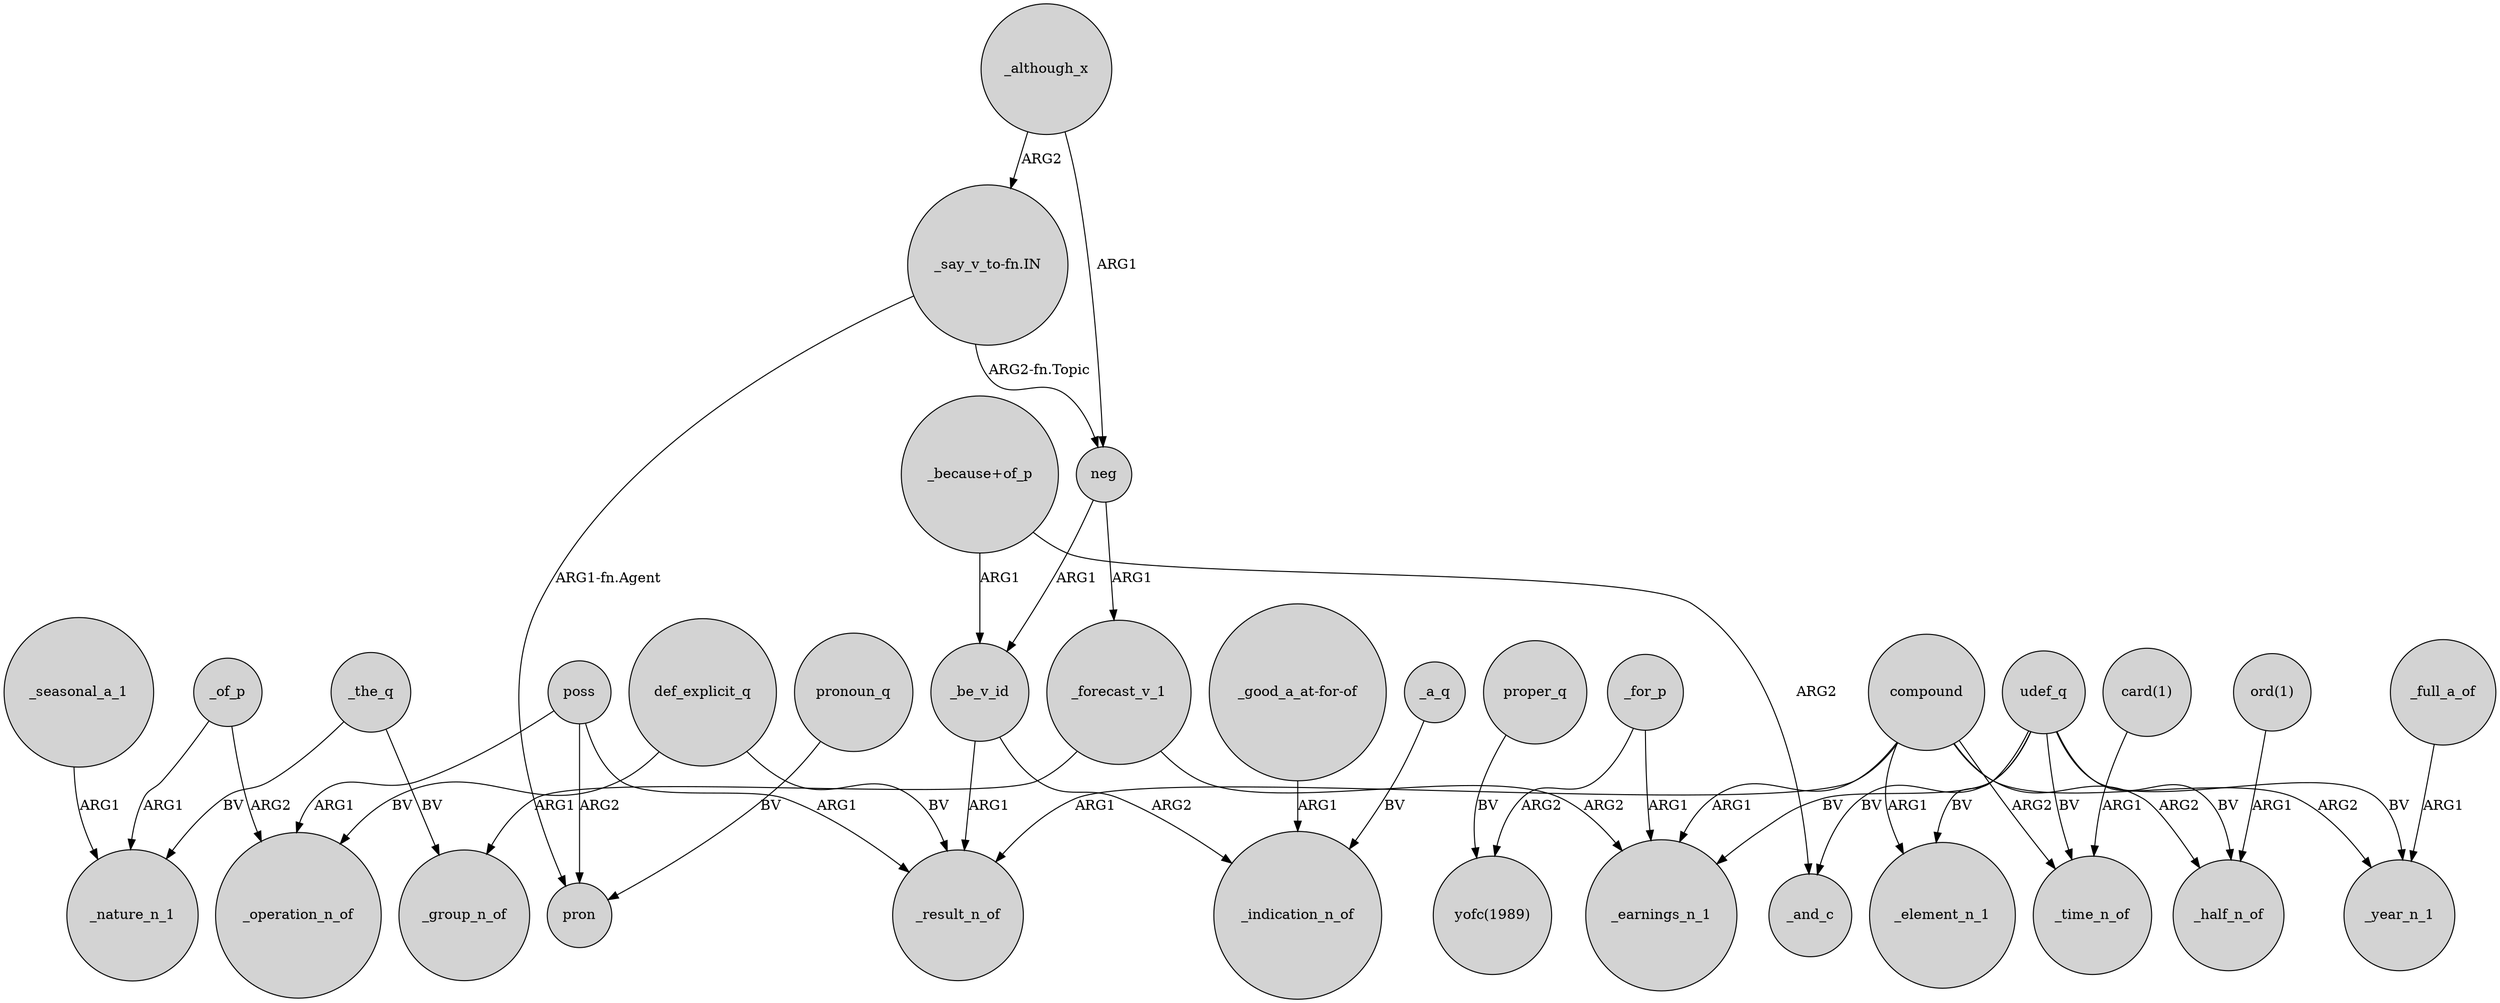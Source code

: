 digraph {
	node [shape=circle style=filled]
	def_explicit_q -> _result_n_of [label=BV]
	compound -> _element_n_1 [label=ARG1]
	poss -> pron [label=ARG2]
	poss -> _operation_n_of [label=ARG1]
	udef_q -> _earnings_n_1 [label=BV]
	_of_p -> _nature_n_1 [label=ARG1]
	compound -> _earnings_n_1 [label=ARG1]
	"_because+of_p" -> _and_c [label=ARG2]
	"card(1)" -> _time_n_of [label=ARG1]
	udef_q -> _half_n_of [label=BV]
	_although_x -> "_say_v_to-fn.IN" [label=ARG2]
	_the_q -> _group_n_of [label=BV]
	"_because+of_p" -> _be_v_id [label=ARG1]
	proper_q -> "yofc(1989)" [label=BV]
	_although_x -> neg [label=ARG1]
	compound -> _result_n_of [label=ARG1]
	neg -> _forecast_v_1 [label=ARG1]
	_a_q -> _indication_n_of [label=BV]
	pronoun_q -> pron [label=BV]
	def_explicit_q -> _operation_n_of [label=BV]
	"ord(1)" -> _half_n_of [label=ARG1]
	"_good_a_at-for-of" -> _indication_n_of [label=ARG1]
	_forecast_v_1 -> _group_n_of [label=ARG1]
	_the_q -> _nature_n_1 [label=BV]
	udef_q -> _time_n_of [label=BV]
	_for_p -> _earnings_n_1 [label=ARG1]
	_full_a_of -> _year_n_1 [label=ARG1]
	compound -> _time_n_of [label=ARG2]
	poss -> _result_n_of [label=ARG1]
	_be_v_id -> _indication_n_of [label=ARG2]
	"_say_v_to-fn.IN" -> pron [label="ARG1-fn.Agent"]
	udef_q -> _element_n_1 [label=BV]
	_seasonal_a_1 -> _nature_n_1 [label=ARG1]
	_be_v_id -> _result_n_of [label=ARG1]
	"_say_v_to-fn.IN" -> neg [label="ARG2-fn.Topic"]
	udef_q -> _year_n_1 [label=BV]
	neg -> _be_v_id [label=ARG1]
	_forecast_v_1 -> _earnings_n_1 [label=ARG2]
	_of_p -> _operation_n_of [label=ARG2]
	compound -> _half_n_of [label=ARG2]
	udef_q -> _and_c [label=BV]
	compound -> _year_n_1 [label=ARG2]
	_for_p -> "yofc(1989)" [label=ARG2]
}
